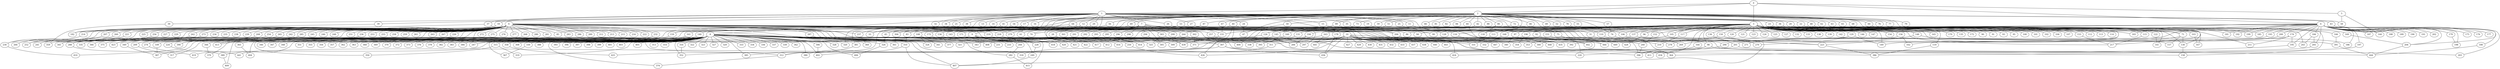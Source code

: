 
graph graphname {
    0 -- 1
0 -- 2
0 -- 3
0 -- 4
0 -- 5
1 -- 6
1 -- 7
1 -- 8
1 -- 9
1 -- 10
1 -- 11
1 -- 12
1 -- 13
1 -- 14
1 -- 15
1 -- 16
1 -- 17
1 -- 18
1 -- 19
1 -- 20
1 -- 21
1 -- 22
1 -- 23
1 -- 24
1 -- 25
1 -- 26
1 -- 27
1 -- 28
1 -- 29
1 -- 30
1 -- 31
1 -- 32
1 -- 33
1 -- 34
1 -- 35
1 -- 36
1 -- 37
1 -- 38
1 -- 39
1 -- 149
1 -- 396
2 -- 40
2 -- 41
2 -- 42
2 -- 43
2 -- 44
2 -- 45
2 -- 46
2 -- 47
2 -- 48
2 -- 49
2 -- 50
2 -- 51
2 -- 52
2 -- 53
2 -- 54
2 -- 55
2 -- 56
2 -- 57
2 -- 58
2 -- 59
2 -- 60
2 -- 61
2 -- 62
2 -- 63
2 -- 64
2 -- 65
2 -- 66
2 -- 67
2 -- 68
2 -- 69
2 -- 70
2 -- 71
2 -- 72
2 -- 73
2 -- 74
2 -- 75
2 -- 76
2 -- 77
2 -- 78
2 -- 79
2 -- 80
2 -- 81
2 -- 82
2 -- 83
2 -- 84
2 -- 85
2 -- 86
2 -- 87
2 -- 88
2 -- 89
2 -- 304
2 -- 185
3 -- 128
3 -- 130
3 -- 131
3 -- 132
3 -- 133
3 -- 134
3 -- 129
3 -- 136
3 -- 137
3 -- 138
3 -- 139
3 -- 140
3 -- 141
3 -- 142
3 -- 143
3 -- 144
3 -- 145
3 -- 146
3 -- 147
3 -- 148
3 -- 149
3 -- 150
3 -- 151
3 -- 152
3 -- 153
3 -- 154
3 -- 155
3 -- 156
3 -- 157
3 -- 158
3 -- 159
3 -- 160
3 -- 161
3 -- 162
3 -- 163
3 -- 164
3 -- 165
3 -- 166
3 -- 167
3 -- 168
3 -- 169
3 -- 170
3 -- 135
3 -- 172
3 -- 173
3 -- 171
3 -- 90
3 -- 91
3 -- 92
3 -- 93
3 -- 94
3 -- 95
3 -- 96
3 -- 97
3 -- 98
3 -- 99
3 -- 100
3 -- 101
3 -- 102
3 -- 103
3 -- 104
3 -- 105
3 -- 106
3 -- 107
3 -- 108
3 -- 109
3 -- 110
3 -- 111
3 -- 112
3 -- 113
3 -- 114
3 -- 115
3 -- 116
3 -- 117
3 -- 118
3 -- 119
3 -- 120
3 -- 121
3 -- 122
3 -- 123
3 -- 124
3 -- 125
3 -- 126
3 -- 127
3 -- 31
3 -- 396
4 -- 174
4 -- 175
4 -- 176
4 -- 177
4 -- 178
4 -- 179
4 -- 180
4 -- 181
4 -- 182
4 -- 183
4 -- 184
4 -- 185
4 -- 186
4 -- 187
4 -- 188
4 -- 189
4 -- 190
4 -- 191
4 -- 192
4 -- 193
4 -- 194
4 -- 195
4 -- 196
4 -- 197
4 -- 198
4 -- 199
4 -- 200
4 -- 201
4 -- 202
4 -- 203
4 -- 204
4 -- 205
5 -- 58
5 -- 144
6 -- 206
6 -- 207
6 -- 208
6 -- 209
6 -- 210
6 -- 211
6 -- 212
6 -- 213
6 -- 214
6 -- 215
6 -- 216
6 -- 217
6 -- 218
6 -- 219
6 -- 220
6 -- 221
6 -- 222
6 -- 223
6 -- 224
6 -- 225
6 -- 226
6 -- 227
6 -- 228
6 -- 229
6 -- 230
6 -- 231
6 -- 232
6 -- 233
6 -- 234
6 -- 235
6 -- 236
6 -- 237
6 -- 238
6 -- 239
6 -- 240
6 -- 241
6 -- 242
6 -- 243
6 -- 244
6 -- 245
6 -- 246
6 -- 247
6 -- 248
6 -- 249
6 -- 250
6 -- 251
6 -- 252
6 -- 253
6 -- 254
6 -- 255
6 -- 256
6 -- 257
6 -- 258
6 -- 259
6 -- 260
6 -- 261
6 -- 262
6 -- 263
6 -- 264
6 -- 265
6 -- 266
6 -- 267
6 -- 268
6 -- 269
6 -- 270
6 -- 271
6 -- 272
6 -- 273
6 -- 274
6 -- 275
6 -- 276
6 -- 277
6 -- 278
6 -- 279
6 -- 280
6 -- 281
6 -- 282
6 -- 283
6 -- 284
6 -- 285
6 -- 286
6 -- 287
6 -- 288
6 -- 289
6 -- 290
7 -- 291
7 -- 292
7 -- 293
7 -- 294
7 -- 295
7 -- 296
7 -- 297
7 -- 298
7 -- 299
7 -- 300
7 -- 301
7 -- 302
7 -- 303
7 -- 304
7 -- 305
7 -- 28
7 -- 178
8 -- 306
8 -- 307
8 -- 308
8 -- 309
8 -- 310
8 -- 311
8 -- 312
8 -- 313
8 -- 314
8 -- 315
8 -- 316
8 -- 317
8 -- 318
8 -- 319
8 -- 320
8 -- 321
8 -- 322
8 -- 323
8 -- 324
8 -- 325
8 -- 326
8 -- 327
8 -- 328
8 -- 329
8 -- 330
8 -- 331
8 -- 332
8 -- 333
8 -- 334
8 -- 335
8 -- 336
8 -- 337
8 -- 338
8 -- 339
8 -- 340
8 -- 341
8 -- 342
8 -- 343
8 -- 344
8 -- 345
8 -- 346
8 -- 347
8 -- 348
8 -- 349
8 -- 350
8 -- 351
8 -- 352
8 -- 353
8 -- 354
8 -- 355
8 -- 356
8 -- 357
8 -- 358
8 -- 359
8 -- 360
8 -- 361
8 -- 362
8 -- 363
8 -- 364
8 -- 365
8 -- 366
8 -- 367
8 -- 368
8 -- 369
8 -- 370
8 -- 371
8 -- 372
8 -- 373
8 -- 374
8 -- 375
8 -- 376
8 -- 377
8 -- 378
8 -- 379
8 -- 380
8 -- 381
8 -- 382
8 -- 383
8 -- 384
8 -- 385
8 -- 386
8 -- 387
8 -- 388
8 -- 389
8 -- 390
8 -- 391
8 -- 392
8 -- 393
8 -- 394
8 -- 395
8 -- 396
8 -- 397
8 -- 398
8 -- 399
8 -- 400
8 -- 401
8 -- 402
8 -- 403
8 -- 404
8 -- 405
8 -- 406
8 -- 407
8 -- 408
8 -- 409
8 -- 410
9 -- 416
9 -- 418
9 -- 419
9 -- 420
9 -- 421
9 -- 422
9 -- 417
9 -- 423
9 -- 411
9 -- 412
9 -- 413
9 -- 414
9 -- 415
10 -- 424
10 -- 425
10 -- 426
10 -- 427
10 -- 428
10 -- 429
10 -- 430
10 -- 431
10 -- 432
10 -- 433
10 -- 434
10 -- 435
10 -- 436
10 -- 437
10 -- 438
10 -- 439
10 -- 440
10 -- 441
10 -- 442
10 -- 443
10 -- 444
10 -- 445
10 -- 446
10 -- 447
10 -- 448
10 -- 449
10 -- 284
11 -- 116
12 -- 331
12 -- 108
12 -- 70
12 -- 218
15 -- 220
17 -- 312
17 -- 61
17 -- 33
18 -- 207
18 -- 328
19 -- 447
20 -- 181
21 -- 320
22 -- 192
23 -- 71
24 -- 47
25 -- 128
26 -- 155
27 -- 45
27 -- 148
28 -- 325
28 -- 439
29 -- 325
30 -- 359
31 -- 269
35 -- 206
36 -- 130
37 -- 85
37 -- 182
39 -- 182
40 -- 173
40 -- 99
40 -- 426
40 -- 307
41 -- 381
42 -- 126
42 -- 106
43 -- 204
44 -- 435
45 -- 326
48 -- 105
48 -- 199
50 -- 400
51 -- 163
53 -- 94
53 -- 159
54 -- 237
56 -- 279
57 -- 74
59 -- 145
60 -- 217
64 -- 86
64 -- 288
64 -- 83
66 -- 424
67 -- 155
69 -- 414
71 -- 157
71 -- 130
71 -- 271
72 -- 183
72 -- 134
73 -- 284
74 -- 98
75 -- 449
75 -- 364
78 -- 110
80 -- 131
80 -- 118
83 -- 310
87 -- 321
89 -- 264
89 -- 206
92 -- 442
96 -- 428
97 -- 340
98 -- 158
98 -- 411
98 -- 312
103 -- 167
105 -- 300
106 -- 270
108 -- 247
108 -- 324
108 -- 300
108 -- 341
109 -- 387
110 -- 269
111 -- 331
115 -- 217
116 -- 448
117 -- 210
119 -- 386
122 -- 141
126 -- 325
129 -- 290
129 -- 149
129 -- 371
130 -- 158
131 -- 338
134 -- 233
134 -- 377
136 -- 201
137 -- 353
137 -- 407
140 -- 390
143 -- 244
145 -- 297
145 -- 309
148 -- 223
148 -- 186
150 -- 223
150 -- 278
151 -- 446
152 -- 240
153 -- 217
155 -- 305
156 -- 162
156 -- 269
159 -- 209
160 -- 439
161 -- 224
163 -- 395
163 -- 445
164 -- 396
166 -- 391
168 -- 332
169 -- 204
171 -- 228
173 -- 231
174 -- 270
174 -- 211
174 -- 195
178 -- 436
179 -- 198
180 -- 444
184 -- 243
184 -- 205
193 -- 392
194 -- 408
194 -- 284
195 -- 220
196 -- 311
196 -- 354
197 -- 386
200 -- 271
201 -- 402
201 -- 203
204 -- 444
205 -- 364
206 -- 442
207 -- 252
208 -- 366
209 -- 317
214 -- 230
218 -- 414
219 -- 250
221 -- 241
223 -- 386
224 -- 389
226 -- 274
228 -- 249
230 -- 410
232 -- 358
236 -- 349
237 -- 360
240 -- 396
244 -- 282
249 -- 407
250 -- 426
254 -- 423
256 -- 345
257 -- 284
260 -- 266
262 -- 345
264 -- 284
264 -- 343
265 -- 413
268 -- 390
273 -- 335
274 -- 441
282 -- 415
285 -- 288
285 -- 375
287 -- 408
288 -- 419
290 -- 434
294 -- 305
299 -- 309
302 -- 371
303 -- 439
303 -- 325
304 -- 361
306 -- 402
307 -- 352
307 -- 436
307 -- 424
310 -- 407
310 -- 380
311 -- 318
312 -- 374
315 -- 350
315 -- 319
316 -- 352
326 -- 406
330 -- 367
344 -- 379
349 -- 387
358 -- 425
365 -- 404
381 -- 385
389 -- 409
391 -- 444

}
